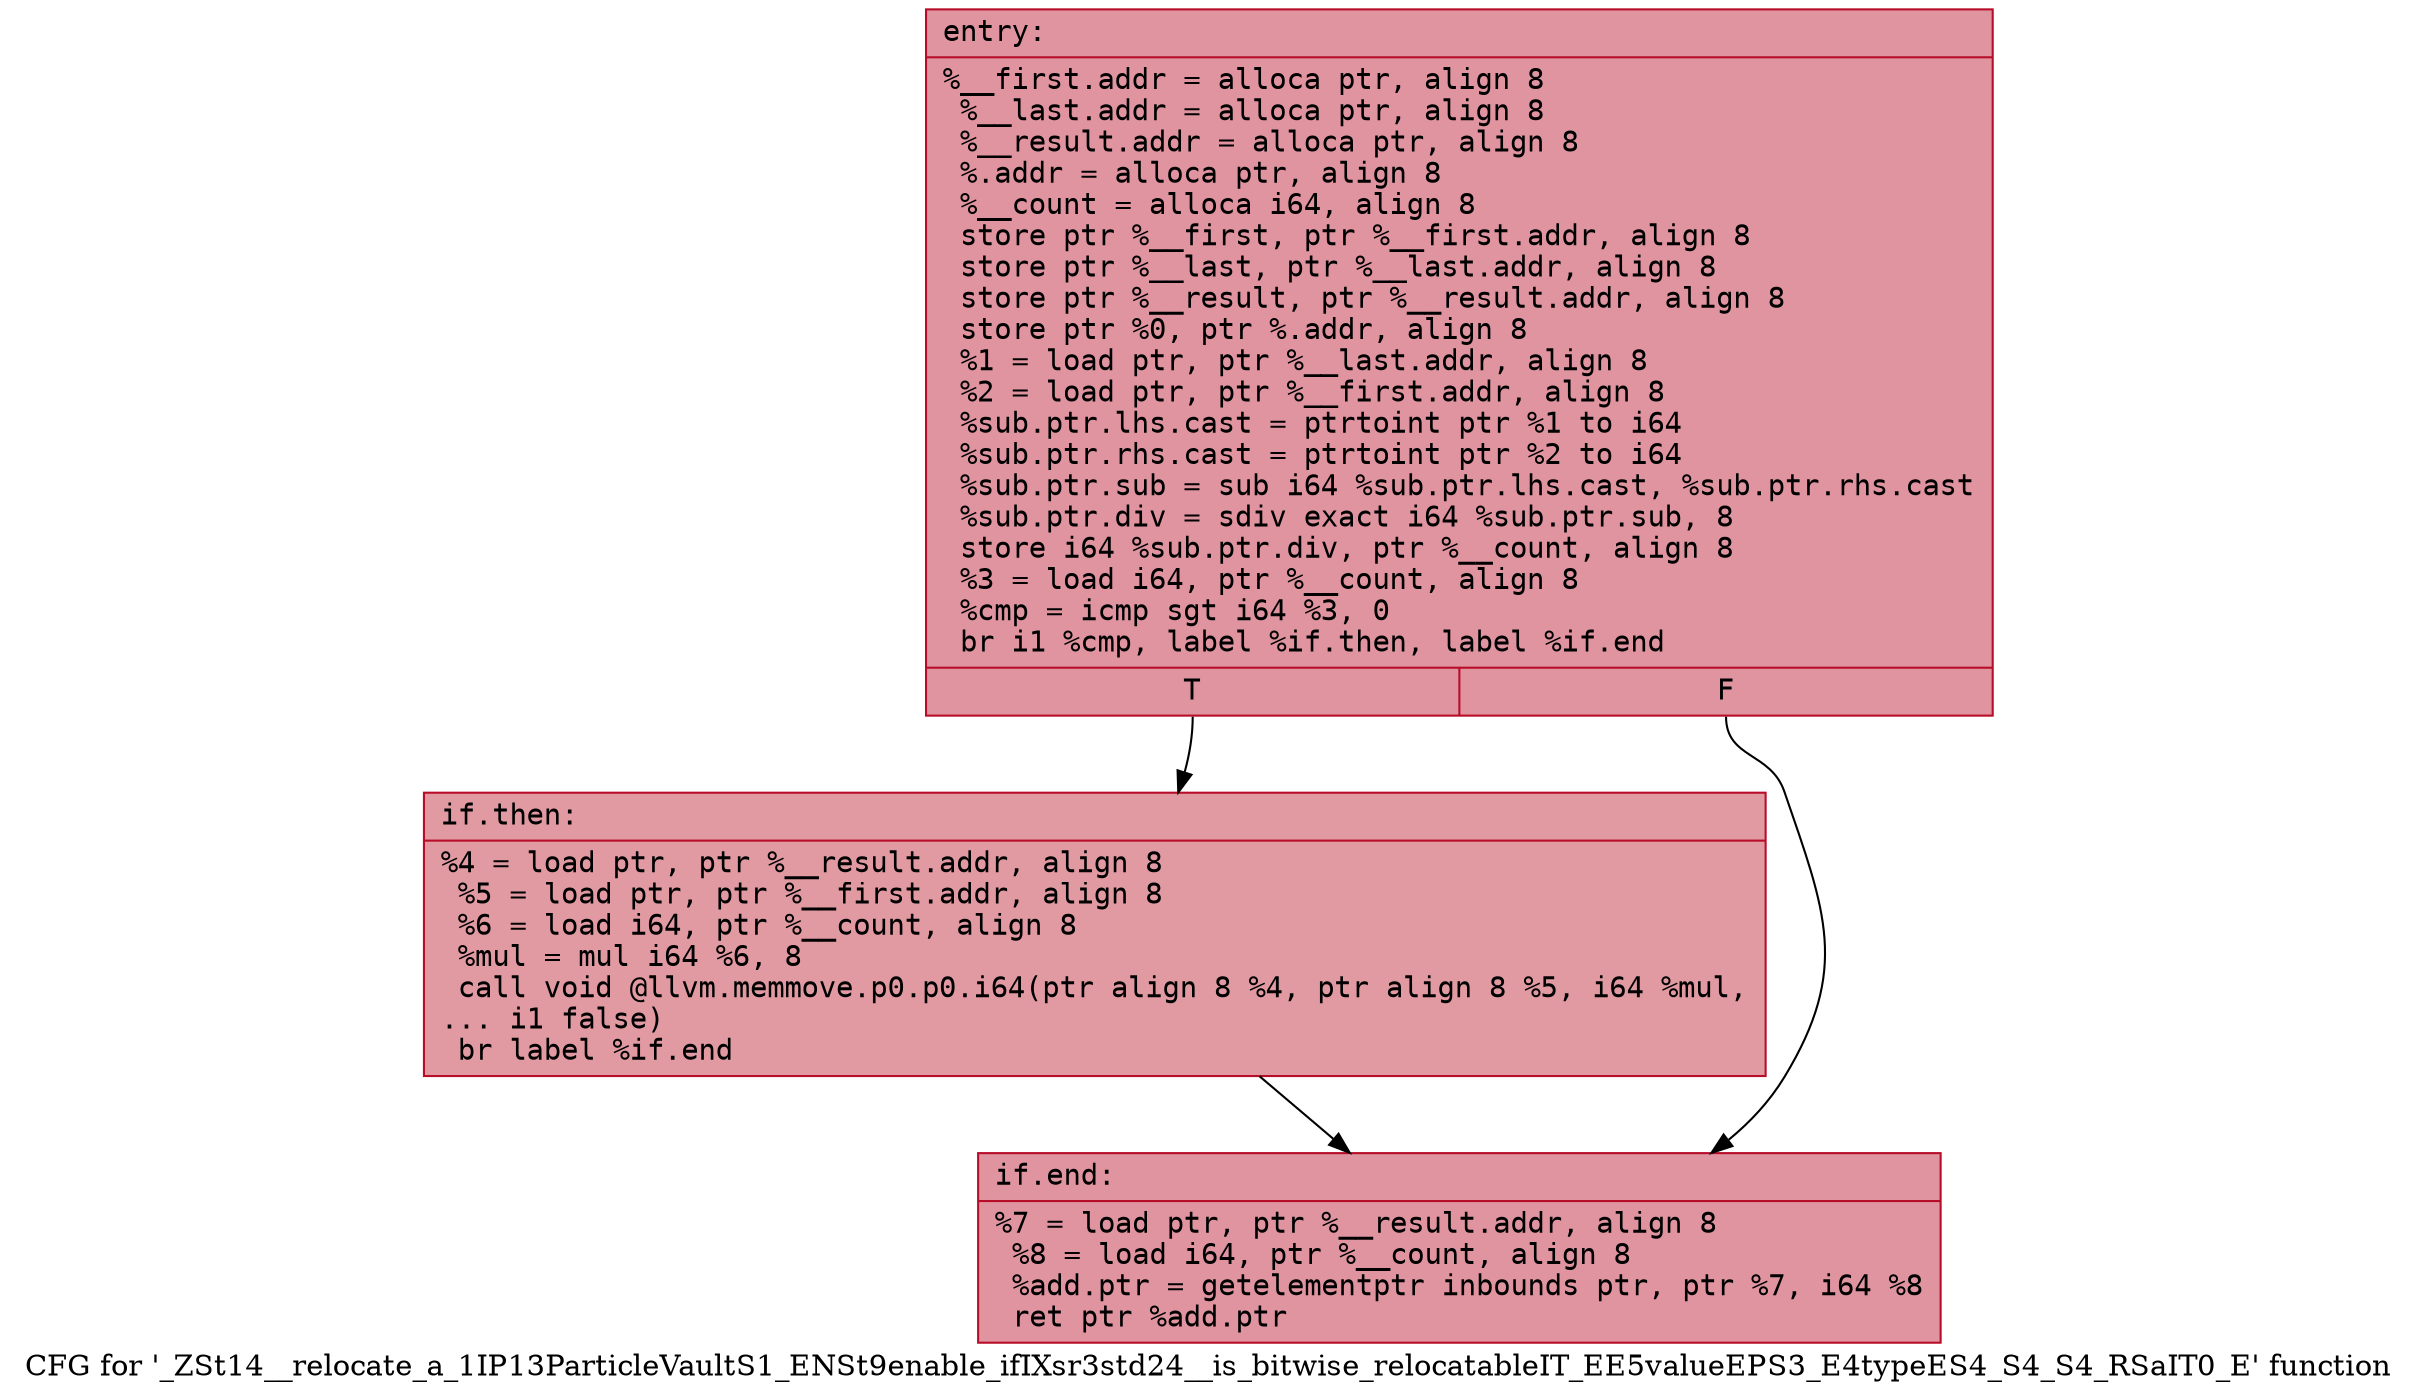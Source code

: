 digraph "CFG for '_ZSt14__relocate_a_1IP13ParticleVaultS1_ENSt9enable_ifIXsr3std24__is_bitwise_relocatableIT_EE5valueEPS3_E4typeES4_S4_S4_RSaIT0_E' function" {
	label="CFG for '_ZSt14__relocate_a_1IP13ParticleVaultS1_ENSt9enable_ifIXsr3std24__is_bitwise_relocatableIT_EE5valueEPS3_E4typeES4_S4_S4_RSaIT0_E' function";

	Node0x559071178830 [shape=record,color="#b70d28ff", style=filled, fillcolor="#b70d2870" fontname="Courier",label="{entry:\l|  %__first.addr = alloca ptr, align 8\l  %__last.addr = alloca ptr, align 8\l  %__result.addr = alloca ptr, align 8\l  %.addr = alloca ptr, align 8\l  %__count = alloca i64, align 8\l  store ptr %__first, ptr %__first.addr, align 8\l  store ptr %__last, ptr %__last.addr, align 8\l  store ptr %__result, ptr %__result.addr, align 8\l  store ptr %0, ptr %.addr, align 8\l  %1 = load ptr, ptr %__last.addr, align 8\l  %2 = load ptr, ptr %__first.addr, align 8\l  %sub.ptr.lhs.cast = ptrtoint ptr %1 to i64\l  %sub.ptr.rhs.cast = ptrtoint ptr %2 to i64\l  %sub.ptr.sub = sub i64 %sub.ptr.lhs.cast, %sub.ptr.rhs.cast\l  %sub.ptr.div = sdiv exact i64 %sub.ptr.sub, 8\l  store i64 %sub.ptr.div, ptr %__count, align 8\l  %3 = load i64, ptr %__count, align 8\l  %cmp = icmp sgt i64 %3, 0\l  br i1 %cmp, label %if.then, label %if.end\l|{<s0>T|<s1>F}}"];
	Node0x559071178830:s0 -> Node0x559071179370[tooltip="entry -> if.then\nProbability 62.50%" ];
	Node0x559071178830:s1 -> Node0x5590711793e0[tooltip="entry -> if.end\nProbability 37.50%" ];
	Node0x559071179370 [shape=record,color="#b70d28ff", style=filled, fillcolor="#bb1b2c70" fontname="Courier",label="{if.then:\l|  %4 = load ptr, ptr %__result.addr, align 8\l  %5 = load ptr, ptr %__first.addr, align 8\l  %6 = load i64, ptr %__count, align 8\l  %mul = mul i64 %6, 8\l  call void @llvm.memmove.p0.p0.i64(ptr align 8 %4, ptr align 8 %5, i64 %mul,\l... i1 false)\l  br label %if.end\l}"];
	Node0x559071179370 -> Node0x5590711793e0[tooltip="if.then -> if.end\nProbability 100.00%" ];
	Node0x5590711793e0 [shape=record,color="#b70d28ff", style=filled, fillcolor="#b70d2870" fontname="Courier",label="{if.end:\l|  %7 = load ptr, ptr %__result.addr, align 8\l  %8 = load i64, ptr %__count, align 8\l  %add.ptr = getelementptr inbounds ptr, ptr %7, i64 %8\l  ret ptr %add.ptr\l}"];
}
